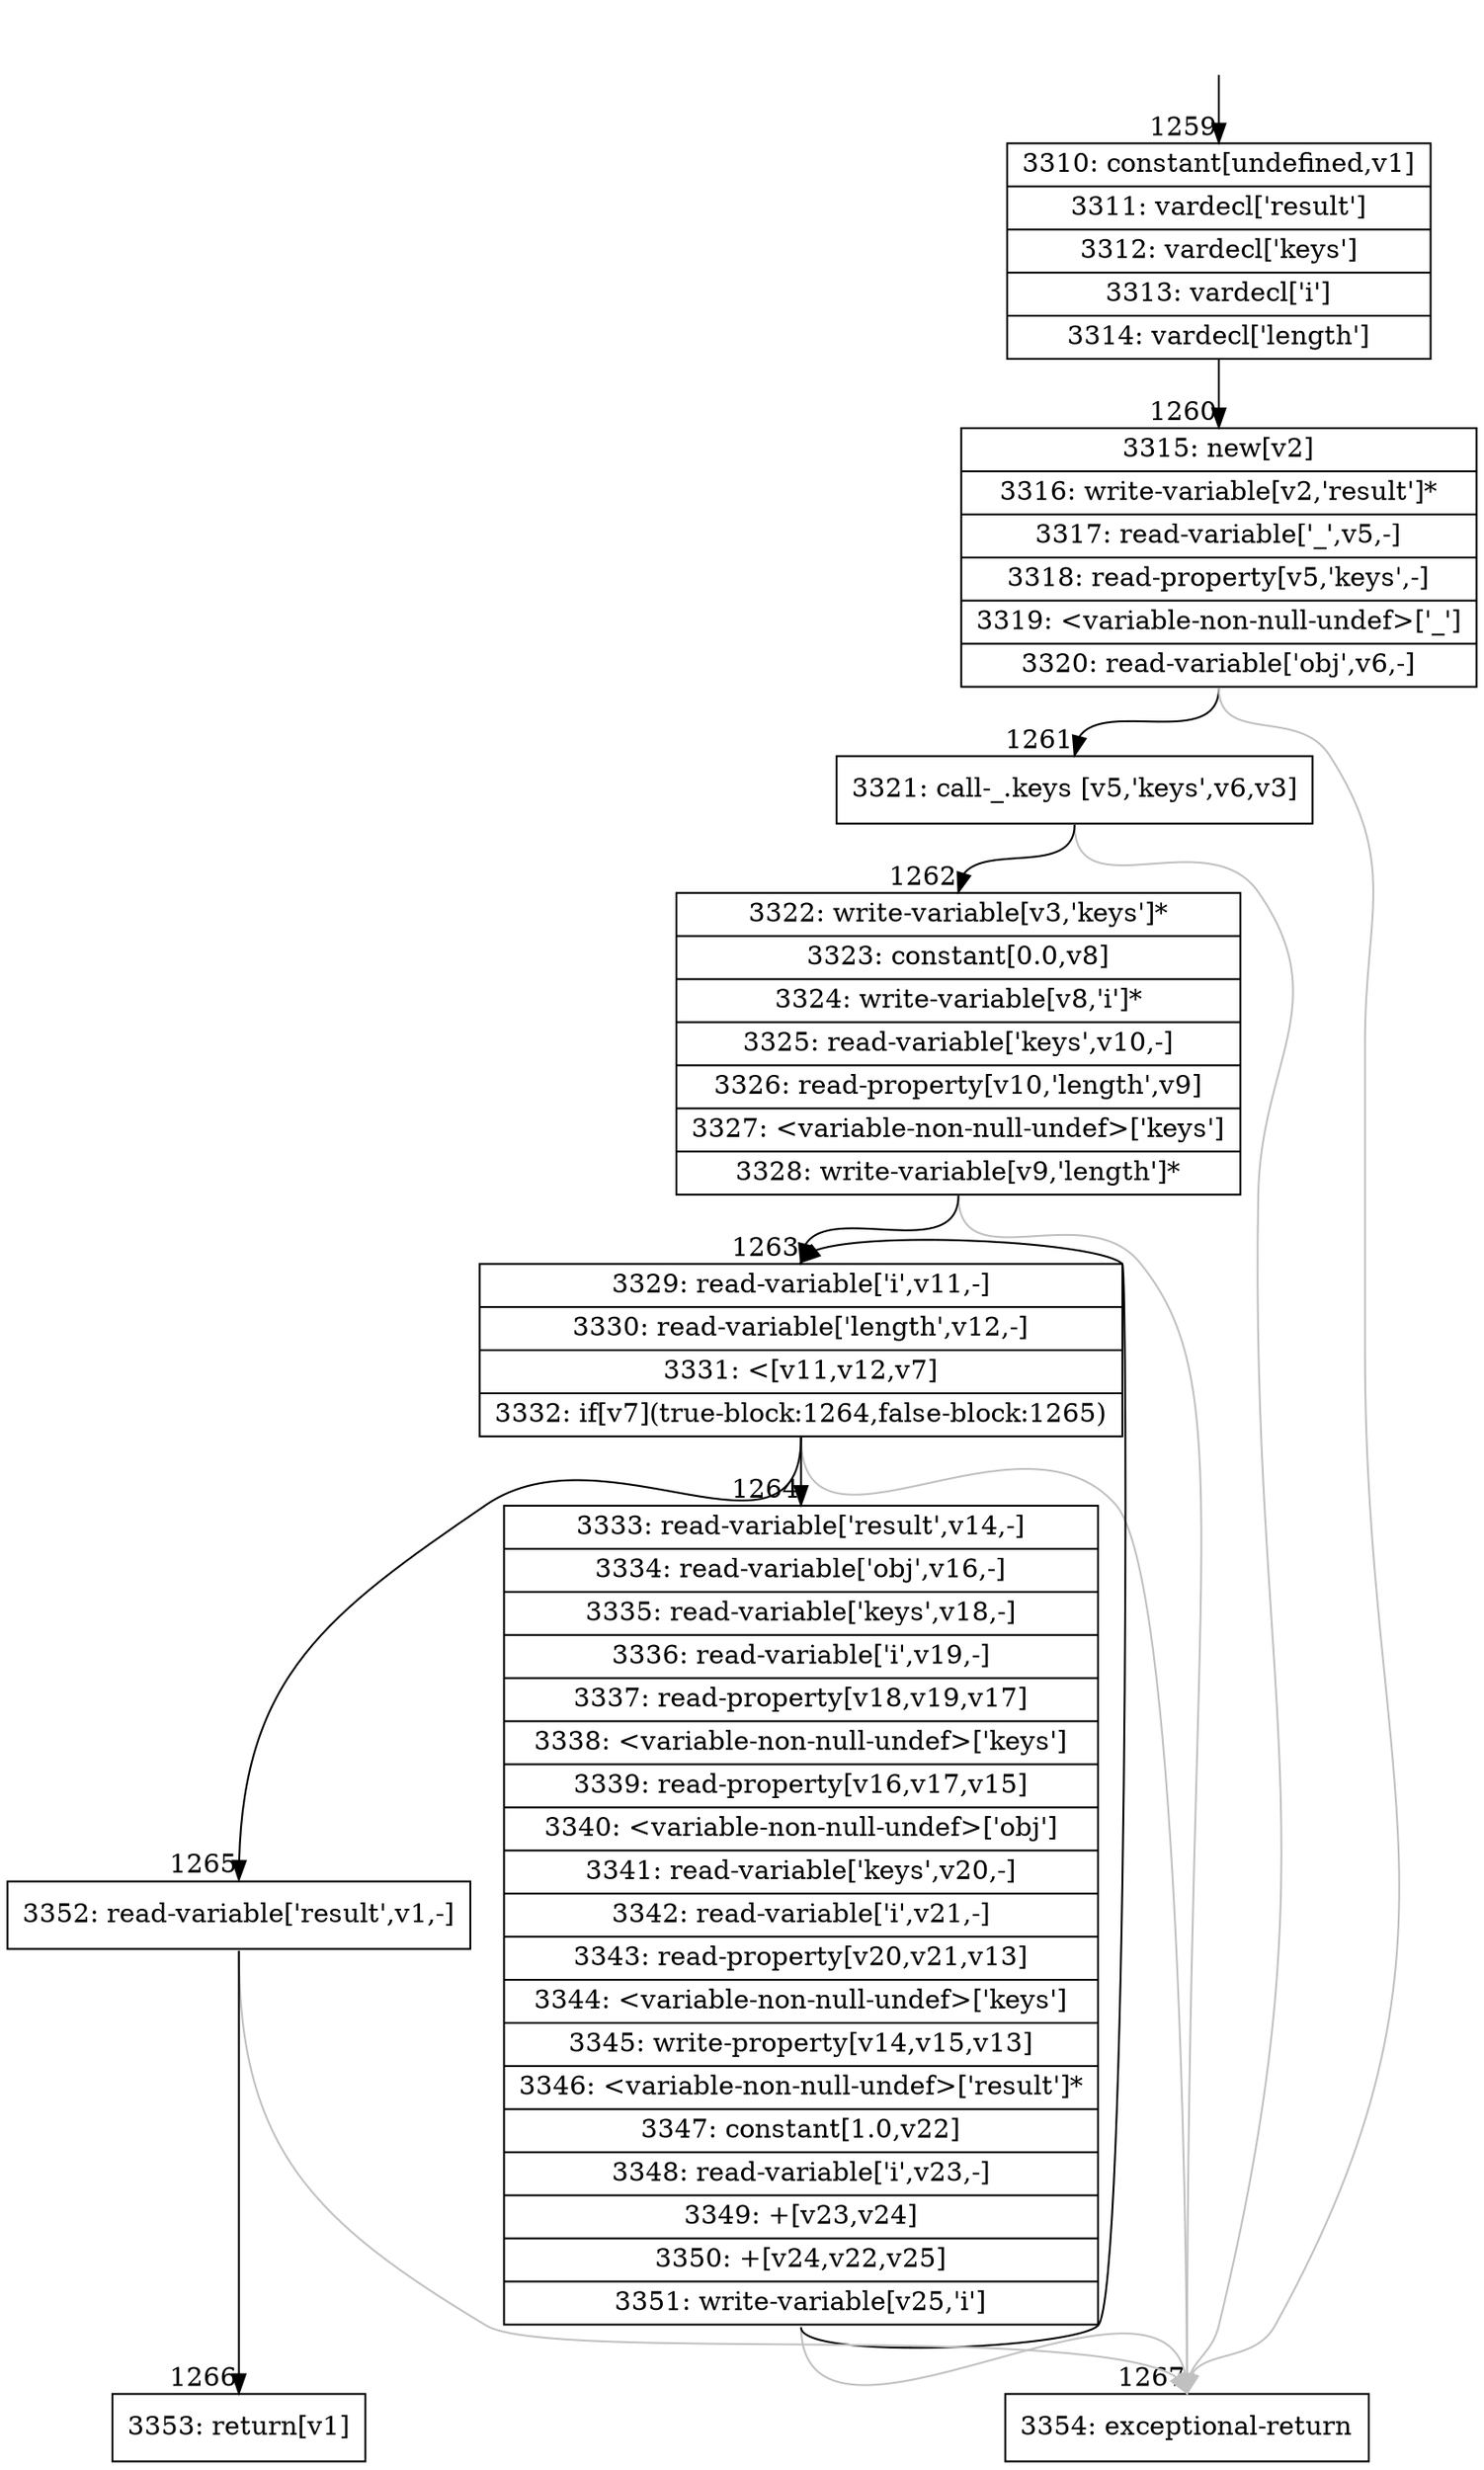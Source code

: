 digraph {
rankdir="TD"
BB_entry107[shape=none,label=""];
BB_entry107 -> BB1259 [tailport=s, headport=n, headlabel="    1259"]
BB1259 [shape=record label="{3310: constant[undefined,v1]|3311: vardecl['result']|3312: vardecl['keys']|3313: vardecl['i']|3314: vardecl['length']}" ] 
BB1259 -> BB1260 [tailport=s, headport=n, headlabel="      1260"]
BB1260 [shape=record label="{3315: new[v2]|3316: write-variable[v2,'result']*|3317: read-variable['_',v5,-]|3318: read-property[v5,'keys',-]|3319: \<variable-non-null-undef\>['_']|3320: read-variable['obj',v6,-]}" ] 
BB1260 -> BB1261 [tailport=s, headport=n, headlabel="      1261"]
BB1260 -> BB1267 [tailport=s, headport=n, color=gray, headlabel="      1267"]
BB1261 [shape=record label="{3321: call-_.keys [v5,'keys',v6,v3]}" ] 
BB1261 -> BB1262 [tailport=s, headport=n, headlabel="      1262"]
BB1261 -> BB1267 [tailport=s, headport=n, color=gray]
BB1262 [shape=record label="{3322: write-variable[v3,'keys']*|3323: constant[0.0,v8]|3324: write-variable[v8,'i']*|3325: read-variable['keys',v10,-]|3326: read-property[v10,'length',v9]|3327: \<variable-non-null-undef\>['keys']|3328: write-variable[v9,'length']*}" ] 
BB1262 -> BB1263 [tailport=s, headport=n, headlabel="      1263"]
BB1262 -> BB1267 [tailport=s, headport=n, color=gray]
BB1263 [shape=record label="{3329: read-variable['i',v11,-]|3330: read-variable['length',v12,-]|3331: \<[v11,v12,v7]|3332: if[v7](true-block:1264,false-block:1265)}" ] 
BB1263 -> BB1264 [tailport=s, headport=n, headlabel="      1264"]
BB1263 -> BB1265 [tailport=s, headport=n, headlabel="      1265"]
BB1263 -> BB1267 [tailport=s, headport=n, color=gray]
BB1264 [shape=record label="{3333: read-variable['result',v14,-]|3334: read-variable['obj',v16,-]|3335: read-variable['keys',v18,-]|3336: read-variable['i',v19,-]|3337: read-property[v18,v19,v17]|3338: \<variable-non-null-undef\>['keys']|3339: read-property[v16,v17,v15]|3340: \<variable-non-null-undef\>['obj']|3341: read-variable['keys',v20,-]|3342: read-variable['i',v21,-]|3343: read-property[v20,v21,v13]|3344: \<variable-non-null-undef\>['keys']|3345: write-property[v14,v15,v13]|3346: \<variable-non-null-undef\>['result']*|3347: constant[1.0,v22]|3348: read-variable['i',v23,-]|3349: +[v23,v24]|3350: +[v24,v22,v25]|3351: write-variable[v25,'i']}" ] 
BB1264 -> BB1263 [tailport=s, headport=n]
BB1264 -> BB1267 [tailport=s, headport=n, color=gray]
BB1265 [shape=record label="{3352: read-variable['result',v1,-]}" ] 
BB1265 -> BB1266 [tailport=s, headport=n, headlabel="      1266"]
BB1265 -> BB1267 [tailport=s, headport=n, color=gray]
BB1266 [shape=record label="{3353: return[v1]}" ] 
BB1267 [shape=record label="{3354: exceptional-return}" ] 
//#$~ 992
}
